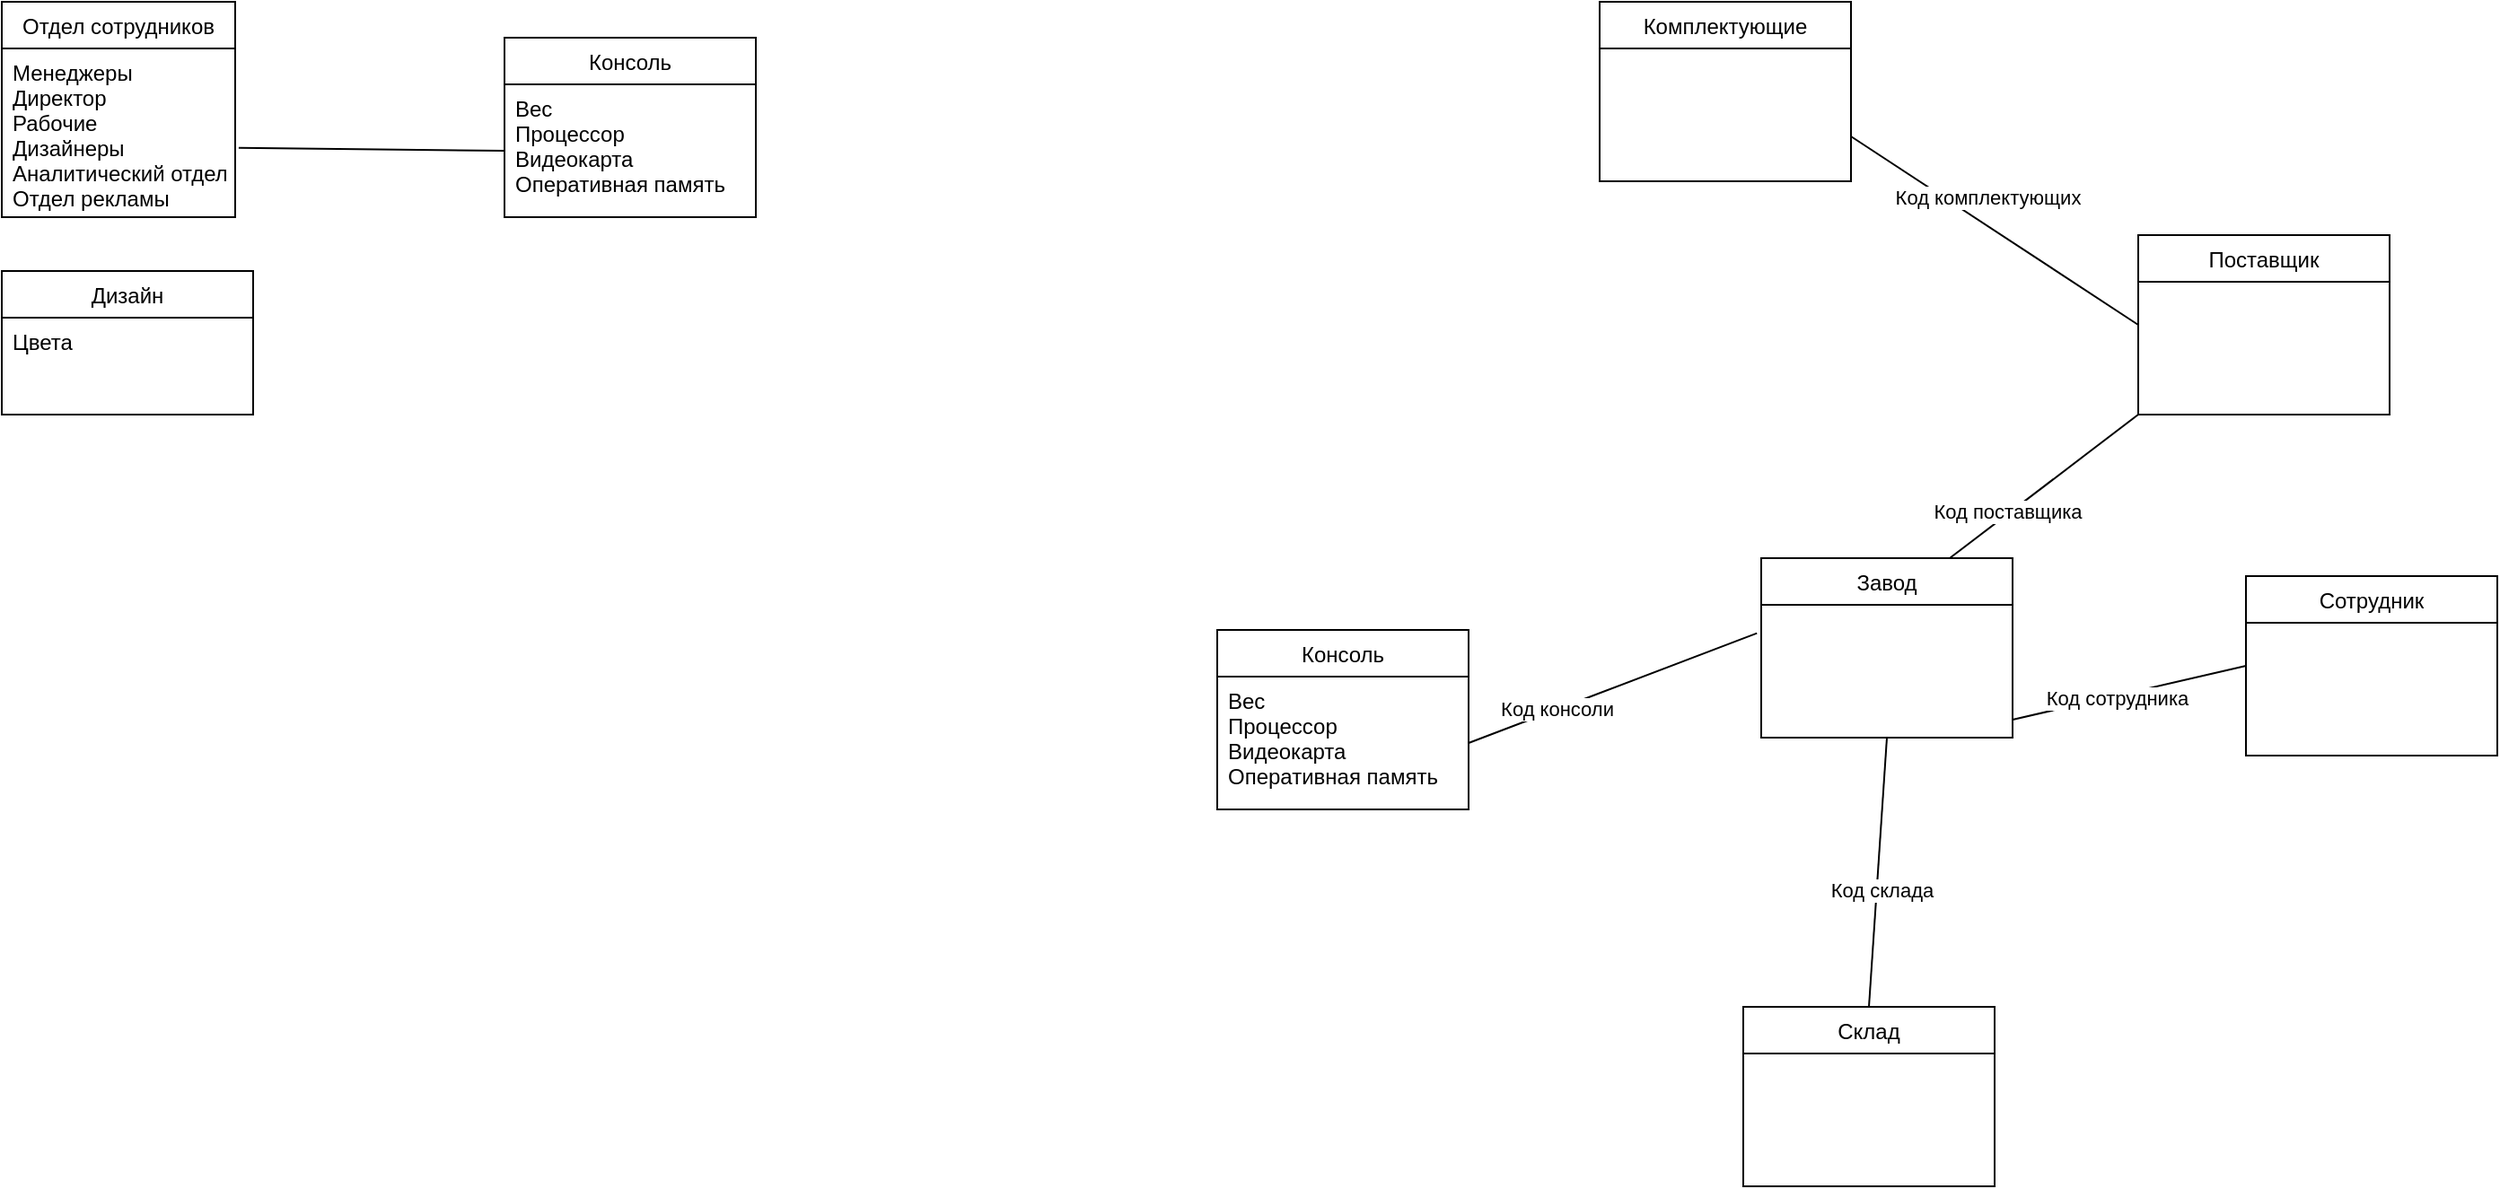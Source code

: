 <mxfile version="15.2.7" type="github">
  <diagram id="-OPA52gdBElvR5p007l_" name="Page-1">
    <mxGraphModel dx="2146" dy="861" grid="1" gridSize="10" guides="1" tooltips="1" connect="1" arrows="1" fold="1" page="1" pageScale="1" pageWidth="1654" pageHeight="2336" math="0" shadow="0">
      <root>
        <mxCell id="0" />
        <mxCell id="1" parent="0" />
        <mxCell id="R5nsl51rE5XBlnCks4MR-1" value="Консоль" style="swimlane;fontStyle=0;childLayout=stackLayout;horizontal=1;startSize=26;horizontalStack=0;resizeParent=1;resizeParentMax=0;resizeLast=0;collapsible=1;marginBottom=0;" vertex="1" parent="1">
          <mxGeometry x="290" y="30" width="140" height="100" as="geometry" />
        </mxCell>
        <mxCell id="R5nsl51rE5XBlnCks4MR-4" value="Вес&#xa;Процессор&#xa;Видеокарта&#xa;Оперативная память" style="text;strokeColor=none;fillColor=none;align=left;verticalAlign=top;spacingLeft=4;spacingRight=4;overflow=hidden;rotatable=0;points=[[0,0.5],[1,0.5]];portConstraint=eastwest;" vertex="1" parent="R5nsl51rE5XBlnCks4MR-1">
          <mxGeometry y="26" width="140" height="74" as="geometry" />
        </mxCell>
        <mxCell id="R5nsl51rE5XBlnCks4MR-6" value="Завод" style="swimlane;fontStyle=0;childLayout=stackLayout;horizontal=1;startSize=26;horizontalStack=0;resizeParent=1;resizeParentMax=0;resizeLast=0;collapsible=1;marginBottom=0;" vertex="1" parent="1">
          <mxGeometry x="990" y="320" width="140" height="100" as="geometry" />
        </mxCell>
        <mxCell id="R5nsl51rE5XBlnCks4MR-8" value="Отдел сотрудников" style="swimlane;fontStyle=0;childLayout=stackLayout;horizontal=1;startSize=26;horizontalStack=0;resizeParent=1;resizeParentMax=0;resizeLast=0;collapsible=1;marginBottom=0;" vertex="1" parent="1">
          <mxGeometry x="10" y="10" width="130" height="120" as="geometry" />
        </mxCell>
        <mxCell id="R5nsl51rE5XBlnCks4MR-9" value="Менеджеры&#xa;Директор&#xa;Рабочие&#xa;Дизайнеры&#xa;Аналитический отдел&#xa;Отдел рекламы" style="text;strokeColor=none;fillColor=none;align=left;verticalAlign=top;spacingLeft=4;spacingRight=4;overflow=hidden;rotatable=0;points=[[0,0.5],[1,0.5]];portConstraint=eastwest;" vertex="1" parent="R5nsl51rE5XBlnCks4MR-8">
          <mxGeometry y="26" width="130" height="94" as="geometry" />
        </mxCell>
        <mxCell id="R5nsl51rE5XBlnCks4MR-10" value="" style="endArrow=none;html=1;entryX=1.015;entryY=0.589;entryDx=0;entryDy=0;entryPerimeter=0;exitX=0;exitY=0.5;exitDx=0;exitDy=0;" edge="1" parent="1" source="R5nsl51rE5XBlnCks4MR-4" target="R5nsl51rE5XBlnCks4MR-9">
          <mxGeometry width="50" height="50" relative="1" as="geometry">
            <mxPoint x="360" y="210" as="sourcePoint" />
            <mxPoint x="410" y="160" as="targetPoint" />
          </mxGeometry>
        </mxCell>
        <mxCell id="R5nsl51rE5XBlnCks4MR-11" value="Консоль" style="swimlane;fontStyle=0;childLayout=stackLayout;horizontal=1;startSize=26;horizontalStack=0;resizeParent=1;resizeParentMax=0;resizeLast=0;collapsible=1;marginBottom=0;" vertex="1" parent="1">
          <mxGeometry x="687" y="360" width="140" height="100" as="geometry" />
        </mxCell>
        <mxCell id="R5nsl51rE5XBlnCks4MR-12" value="Вес&#xa;Процессор&#xa;Видеокарта&#xa;Оперативная память" style="text;strokeColor=none;fillColor=none;align=left;verticalAlign=top;spacingLeft=4;spacingRight=4;overflow=hidden;rotatable=0;points=[[0,0.5],[1,0.5]];portConstraint=eastwest;" vertex="1" parent="R5nsl51rE5XBlnCks4MR-11">
          <mxGeometry y="26" width="140" height="74" as="geometry" />
        </mxCell>
        <mxCell id="R5nsl51rE5XBlnCks4MR-13" value="Дизайн" style="swimlane;fontStyle=0;childLayout=stackLayout;horizontal=1;startSize=26;horizontalStack=0;resizeParent=1;resizeParentMax=0;resizeLast=0;collapsible=1;marginBottom=0;" vertex="1" parent="1">
          <mxGeometry x="10" y="160" width="140" height="80" as="geometry" />
        </mxCell>
        <mxCell id="R5nsl51rE5XBlnCks4MR-14" value="Цвета&#xa;" style="text;strokeColor=none;fillColor=none;align=left;verticalAlign=top;spacingLeft=4;spacingRight=4;overflow=hidden;rotatable=0;points=[[0,0.5],[1,0.5]];portConstraint=eastwest;" vertex="1" parent="R5nsl51rE5XBlnCks4MR-13">
          <mxGeometry y="26" width="140" height="54" as="geometry" />
        </mxCell>
        <mxCell id="R5nsl51rE5XBlnCks4MR-19" value="" style="endArrow=none;html=1;entryX=-0.017;entryY=0.214;entryDx=0;entryDy=0;entryPerimeter=0;exitX=1;exitY=0.5;exitDx=0;exitDy=0;" edge="1" parent="1" source="R5nsl51rE5XBlnCks4MR-12">
          <mxGeometry width="50" height="50" relative="1" as="geometry">
            <mxPoint x="740" y="380" as="sourcePoint" />
            <mxPoint x="987.62" y="361.836" as="targetPoint" />
          </mxGeometry>
        </mxCell>
        <mxCell id="R5nsl51rE5XBlnCks4MR-20" value="Код консоли" style="edgeLabel;html=1;align=center;verticalAlign=middle;resizable=0;points=[];" vertex="1" connectable="0" parent="R5nsl51rE5XBlnCks4MR-19">
          <mxGeometry x="-0.387" y="1" relative="1" as="geometry">
            <mxPoint as="offset" />
          </mxGeometry>
        </mxCell>
        <mxCell id="R5nsl51rE5XBlnCks4MR-26" value="Сотрудник" style="swimlane;fontStyle=0;childLayout=stackLayout;horizontal=1;startSize=26;horizontalStack=0;resizeParent=1;resizeParentMax=0;resizeLast=0;collapsible=1;marginBottom=0;" vertex="1" parent="1">
          <mxGeometry x="1260" y="330" width="140" height="100" as="geometry" />
        </mxCell>
        <mxCell id="R5nsl51rE5XBlnCks4MR-27" value="" style="endArrow=none;html=1;entryX=0;entryY=0.5;entryDx=0;entryDy=0;" edge="1" parent="1" target="R5nsl51rE5XBlnCks4MR-26">
          <mxGeometry width="50" height="50" relative="1" as="geometry">
            <mxPoint x="1130" y="410" as="sourcePoint" />
            <mxPoint x="1260" y="250" as="targetPoint" />
          </mxGeometry>
        </mxCell>
        <mxCell id="R5nsl51rE5XBlnCks4MR-28" value="Код сотрудника" style="edgeLabel;html=1;align=center;verticalAlign=middle;resizable=0;points=[];" vertex="1" connectable="0" parent="R5nsl51rE5XBlnCks4MR-27">
          <mxGeometry x="-0.128" y="-1" relative="1" as="geometry">
            <mxPoint x="1" as="offset" />
          </mxGeometry>
        </mxCell>
        <mxCell id="R5nsl51rE5XBlnCks4MR-30" value="" style="endArrow=none;html=1;entryX=0.5;entryY=1;entryDx=0;entryDy=0;exitX=0.5;exitY=0;exitDx=0;exitDy=0;" edge="1" parent="1" source="R5nsl51rE5XBlnCks4MR-31" target="R5nsl51rE5XBlnCks4MR-6">
          <mxGeometry width="50" height="50" relative="1" as="geometry">
            <mxPoint x="1110" y="550" as="sourcePoint" />
            <mxPoint x="1160" y="500" as="targetPoint" />
          </mxGeometry>
        </mxCell>
        <mxCell id="R5nsl51rE5XBlnCks4MR-33" value="Код склада" style="edgeLabel;html=1;align=center;verticalAlign=middle;resizable=0;points=[];" vertex="1" connectable="0" parent="R5nsl51rE5XBlnCks4MR-30">
          <mxGeometry x="-0.123" y="-2" relative="1" as="geometry">
            <mxPoint as="offset" />
          </mxGeometry>
        </mxCell>
        <mxCell id="R5nsl51rE5XBlnCks4MR-31" value="Склад" style="swimlane;fontStyle=0;childLayout=stackLayout;horizontal=1;startSize=26;horizontalStack=0;resizeParent=1;resizeParentMax=0;resizeLast=0;collapsible=1;marginBottom=0;" vertex="1" parent="1">
          <mxGeometry x="980" y="570" width="140" height="100" as="geometry" />
        </mxCell>
        <mxCell id="R5nsl51rE5XBlnCks4MR-35" value="Поставщик" style="swimlane;fontStyle=0;childLayout=stackLayout;horizontal=1;startSize=26;horizontalStack=0;resizeParent=1;resizeParentMax=0;resizeLast=0;collapsible=1;marginBottom=0;" vertex="1" parent="1">
          <mxGeometry x="1200" y="140" width="140" height="100" as="geometry" />
        </mxCell>
        <mxCell id="R5nsl51rE5XBlnCks4MR-36" value="" style="endArrow=none;html=1;entryX=0;entryY=1;entryDx=0;entryDy=0;exitX=0.75;exitY=0;exitDx=0;exitDy=0;" edge="1" parent="1" source="R5nsl51rE5XBlnCks4MR-6" target="R5nsl51rE5XBlnCks4MR-35">
          <mxGeometry width="50" height="50" relative="1" as="geometry">
            <mxPoint x="1310" y="350" as="sourcePoint" />
            <mxPoint x="1360" y="300" as="targetPoint" />
          </mxGeometry>
        </mxCell>
        <mxCell id="R5nsl51rE5XBlnCks4MR-37" value="Код поставщика" style="edgeLabel;html=1;align=center;verticalAlign=middle;resizable=0;points=[];" vertex="1" connectable="0" parent="R5nsl51rE5XBlnCks4MR-36">
          <mxGeometry x="-0.388" y="1" relative="1" as="geometry">
            <mxPoint y="-1" as="offset" />
          </mxGeometry>
        </mxCell>
        <mxCell id="R5nsl51rE5XBlnCks4MR-38" value="Комплектующие" style="swimlane;fontStyle=0;childLayout=stackLayout;horizontal=1;startSize=26;horizontalStack=0;resizeParent=1;resizeParentMax=0;resizeLast=0;collapsible=1;marginBottom=0;" vertex="1" parent="1">
          <mxGeometry x="900" y="10" width="140" height="100" as="geometry" />
        </mxCell>
        <mxCell id="R5nsl51rE5XBlnCks4MR-39" value="" style="endArrow=none;html=1;entryX=1;entryY=0.75;entryDx=0;entryDy=0;exitX=0;exitY=0.5;exitDx=0;exitDy=0;" edge="1" parent="1" source="R5nsl51rE5XBlnCks4MR-35" target="R5nsl51rE5XBlnCks4MR-38">
          <mxGeometry width="50" height="50" relative="1" as="geometry">
            <mxPoint x="1310" y="350" as="sourcePoint" />
            <mxPoint x="1360" y="300" as="targetPoint" />
          </mxGeometry>
        </mxCell>
        <mxCell id="R5nsl51rE5XBlnCks4MR-40" value="Код комплектующих" style="edgeLabel;html=1;align=center;verticalAlign=middle;resizable=0;points=[];" vertex="1" connectable="0" parent="R5nsl51rE5XBlnCks4MR-39">
          <mxGeometry x="0.394" y="2" relative="1" as="geometry">
            <mxPoint x="28" as="offset" />
          </mxGeometry>
        </mxCell>
      </root>
    </mxGraphModel>
  </diagram>
</mxfile>
